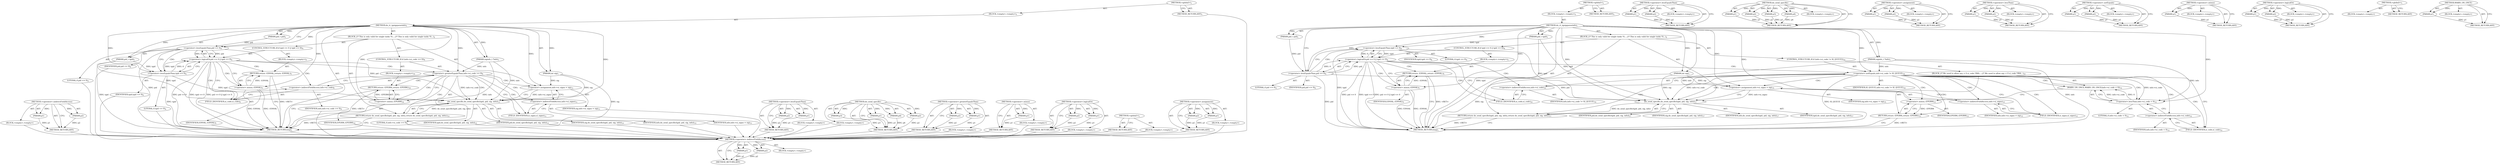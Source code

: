 digraph "WARN_ON_ONCE" {
vulnerable_89 [label=<(METHOD,&lt;operator&gt;.indirectFieldAccess)>];
vulnerable_90 [label=<(PARAM,p1)>];
vulnerable_91 [label=<(PARAM,p2)>];
vulnerable_92 [label=<(BLOCK,&lt;empty&gt;,&lt;empty&gt;)>];
vulnerable_93 [label=<(METHOD_RETURN,ANY)>];
vulnerable_6 [label=<(METHOD,&lt;global&gt;)<SUB>1</SUB>>];
vulnerable_7 [label=<(BLOCK,&lt;empty&gt;,&lt;empty&gt;)<SUB>1</SUB>>];
vulnerable_8 [label=<(METHOD,do_rt_tgsigqueueinfo)<SUB>1</SUB>>];
vulnerable_9 [label=<(PARAM,pid_t tgid)<SUB>1</SUB>>];
vulnerable_10 [label=<(PARAM,pid_t pid)<SUB>1</SUB>>];
vulnerable_11 [label=<(PARAM,int sig)<SUB>1</SUB>>];
vulnerable_12 [label=<(PARAM,siginfo_t *info)<SUB>1</SUB>>];
vulnerable_13 [label=<(BLOCK,{
	/* This is only valid for single tasks */
	i...,{
	/* This is only valid for single tasks */
	i...)<SUB>2</SUB>>];
vulnerable_14 [label=<(CONTROL_STRUCTURE,IF,if (pid &lt;= 0 || tgid &lt;= 0))<SUB>4</SUB>>];
vulnerable_15 [label=<(&lt;operator&gt;.logicalOr,pid &lt;= 0 || tgid &lt;= 0)<SUB>4</SUB>>];
vulnerable_16 [label=<(&lt;operator&gt;.lessEqualsThan,pid &lt;= 0)<SUB>4</SUB>>];
vulnerable_17 [label=<(IDENTIFIER,pid,pid &lt;= 0)<SUB>4</SUB>>];
vulnerable_18 [label=<(LITERAL,0,pid &lt;= 0)<SUB>4</SUB>>];
vulnerable_19 [label=<(&lt;operator&gt;.lessEqualsThan,tgid &lt;= 0)<SUB>4</SUB>>];
vulnerable_20 [label=<(IDENTIFIER,tgid,tgid &lt;= 0)<SUB>4</SUB>>];
vulnerable_21 [label=<(LITERAL,0,tgid &lt;= 0)<SUB>4</SUB>>];
vulnerable_22 [label=<(BLOCK,&lt;empty&gt;,&lt;empty&gt;)<SUB>5</SUB>>];
vulnerable_23 [label=<(RETURN,return -EINVAL;,return -EINVAL;)<SUB>5</SUB>>];
vulnerable_24 [label=<(&lt;operator&gt;.minus,-EINVAL)<SUB>5</SUB>>];
vulnerable_25 [label=<(IDENTIFIER,EINVAL,-EINVAL)<SUB>5</SUB>>];
vulnerable_26 [label=<(CONTROL_STRUCTURE,IF,if (info-&gt;si_code &gt;= 0))<SUB>9</SUB>>];
vulnerable_27 [label=<(&lt;operator&gt;.greaterEqualsThan,info-&gt;si_code &gt;= 0)<SUB>9</SUB>>];
vulnerable_28 [label=<(&lt;operator&gt;.indirectFieldAccess,info-&gt;si_code)<SUB>9</SUB>>];
vulnerable_29 [label=<(IDENTIFIER,info,info-&gt;si_code &gt;= 0)<SUB>9</SUB>>];
vulnerable_30 [label=<(FIELD_IDENTIFIER,si_code,si_code)<SUB>9</SUB>>];
vulnerable_31 [label=<(LITERAL,0,info-&gt;si_code &gt;= 0)<SUB>9</SUB>>];
vulnerable_32 [label=<(BLOCK,&lt;empty&gt;,&lt;empty&gt;)<SUB>10</SUB>>];
vulnerable_33 [label=<(RETURN,return -EPERM;,return -EPERM;)<SUB>10</SUB>>];
vulnerable_34 [label=<(&lt;operator&gt;.minus,-EPERM)<SUB>10</SUB>>];
vulnerable_35 [label=<(IDENTIFIER,EPERM,-EPERM)<SUB>10</SUB>>];
vulnerable_36 [label=<(&lt;operator&gt;.assignment,info-&gt;si_signo = sig)<SUB>11</SUB>>];
vulnerable_37 [label=<(&lt;operator&gt;.indirectFieldAccess,info-&gt;si_signo)<SUB>11</SUB>>];
vulnerable_38 [label=<(IDENTIFIER,info,info-&gt;si_signo = sig)<SUB>11</SUB>>];
vulnerable_39 [label=<(FIELD_IDENTIFIER,si_signo,si_signo)<SUB>11</SUB>>];
vulnerable_40 [label=<(IDENTIFIER,sig,info-&gt;si_signo = sig)<SUB>11</SUB>>];
vulnerable_41 [label=<(RETURN,return do_send_specific(tgid, pid, sig, info);,return do_send_specific(tgid, pid, sig, info);)<SUB>13</SUB>>];
vulnerable_42 [label=<(do_send_specific,do_send_specific(tgid, pid, sig, info))<SUB>13</SUB>>];
vulnerable_43 [label=<(IDENTIFIER,tgid,do_send_specific(tgid, pid, sig, info))<SUB>13</SUB>>];
vulnerable_44 [label=<(IDENTIFIER,pid,do_send_specific(tgid, pid, sig, info))<SUB>13</SUB>>];
vulnerable_45 [label=<(IDENTIFIER,sig,do_send_specific(tgid, pid, sig, info))<SUB>13</SUB>>];
vulnerable_46 [label=<(IDENTIFIER,info,do_send_specific(tgid, pid, sig, info))<SUB>13</SUB>>];
vulnerable_47 [label=<(METHOD_RETURN,long)<SUB>1</SUB>>];
vulnerable_49 [label=<(METHOD_RETURN,ANY)<SUB>1</SUB>>];
vulnerable_75 [label=<(METHOD,&lt;operator&gt;.lessEqualsThan)>];
vulnerable_76 [label=<(PARAM,p1)>];
vulnerable_77 [label=<(PARAM,p2)>];
vulnerable_78 [label=<(BLOCK,&lt;empty&gt;,&lt;empty&gt;)>];
vulnerable_79 [label=<(METHOD_RETURN,ANY)>];
vulnerable_99 [label=<(METHOD,do_send_specific)>];
vulnerable_100 [label=<(PARAM,p1)>];
vulnerable_101 [label=<(PARAM,p2)>];
vulnerable_102 [label=<(PARAM,p3)>];
vulnerable_103 [label=<(PARAM,p4)>];
vulnerable_104 [label=<(BLOCK,&lt;empty&gt;,&lt;empty&gt;)>];
vulnerable_105 [label=<(METHOD_RETURN,ANY)>];
vulnerable_84 [label=<(METHOD,&lt;operator&gt;.greaterEqualsThan)>];
vulnerable_85 [label=<(PARAM,p1)>];
vulnerable_86 [label=<(PARAM,p2)>];
vulnerable_87 [label=<(BLOCK,&lt;empty&gt;,&lt;empty&gt;)>];
vulnerable_88 [label=<(METHOD_RETURN,ANY)>];
vulnerable_80 [label=<(METHOD,&lt;operator&gt;.minus)>];
vulnerable_81 [label=<(PARAM,p1)>];
vulnerable_82 [label=<(BLOCK,&lt;empty&gt;,&lt;empty&gt;)>];
vulnerable_83 [label=<(METHOD_RETURN,ANY)>];
vulnerable_70 [label=<(METHOD,&lt;operator&gt;.logicalOr)>];
vulnerable_71 [label=<(PARAM,p1)>];
vulnerable_72 [label=<(PARAM,p2)>];
vulnerable_73 [label=<(BLOCK,&lt;empty&gt;,&lt;empty&gt;)>];
vulnerable_74 [label=<(METHOD_RETURN,ANY)>];
vulnerable_64 [label=<(METHOD,&lt;global&gt;)<SUB>1</SUB>>];
vulnerable_65 [label=<(BLOCK,&lt;empty&gt;,&lt;empty&gt;)>];
vulnerable_66 [label=<(METHOD_RETURN,ANY)>];
vulnerable_94 [label=<(METHOD,&lt;operator&gt;.assignment)>];
vulnerable_95 [label=<(PARAM,p1)>];
vulnerable_96 [label=<(PARAM,p2)>];
vulnerable_97 [label=<(BLOCK,&lt;empty&gt;,&lt;empty&gt;)>];
vulnerable_98 [label=<(METHOD_RETURN,ANY)>];
fixed_95 [label=<(METHOD,&lt;operator&gt;.indirectFieldAccess)>];
fixed_96 [label=<(PARAM,p1)>];
fixed_97 [label=<(PARAM,p2)>];
fixed_98 [label=<(BLOCK,&lt;empty&gt;,&lt;empty&gt;)>];
fixed_99 [label=<(METHOD_RETURN,ANY)>];
fixed_6 [label=<(METHOD,&lt;global&gt;)<SUB>1</SUB>>];
fixed_7 [label=<(BLOCK,&lt;empty&gt;,&lt;empty&gt;)<SUB>1</SUB>>];
fixed_8 [label=<(METHOD,do_rt_tgsigqueueinfo)<SUB>1</SUB>>];
fixed_9 [label=<(PARAM,pid_t tgid)<SUB>1</SUB>>];
fixed_10 [label=<(PARAM,pid_t pid)<SUB>1</SUB>>];
fixed_11 [label=<(PARAM,int sig)<SUB>1</SUB>>];
fixed_12 [label=<(PARAM,siginfo_t *info)<SUB>1</SUB>>];
fixed_13 [label=<(BLOCK,{
	/* This is only valid for single tasks */
	i...,{
	/* This is only valid for single tasks */
	i...)<SUB>2</SUB>>];
fixed_14 [label=<(CONTROL_STRUCTURE,IF,if (pid &lt;= 0 || tgid &lt;= 0))<SUB>4</SUB>>];
fixed_15 [label=<(&lt;operator&gt;.logicalOr,pid &lt;= 0 || tgid &lt;= 0)<SUB>4</SUB>>];
fixed_16 [label=<(&lt;operator&gt;.lessEqualsThan,pid &lt;= 0)<SUB>4</SUB>>];
fixed_17 [label=<(IDENTIFIER,pid,pid &lt;= 0)<SUB>4</SUB>>];
fixed_18 [label=<(LITERAL,0,pid &lt;= 0)<SUB>4</SUB>>];
fixed_19 [label=<(&lt;operator&gt;.lessEqualsThan,tgid &lt;= 0)<SUB>4</SUB>>];
fixed_20 [label=<(IDENTIFIER,tgid,tgid &lt;= 0)<SUB>4</SUB>>];
fixed_21 [label=<(LITERAL,0,tgid &lt;= 0)<SUB>4</SUB>>];
fixed_22 [label=<(BLOCK,&lt;empty&gt;,&lt;empty&gt;)<SUB>5</SUB>>];
fixed_23 [label=<(RETURN,return -EINVAL;,return -EINVAL;)<SUB>5</SUB>>];
fixed_24 [label=<(&lt;operator&gt;.minus,-EINVAL)<SUB>5</SUB>>];
fixed_25 [label=<(IDENTIFIER,EINVAL,-EINVAL)<SUB>5</SUB>>];
fixed_26 [label=<(CONTROL_STRUCTURE,IF,if (info-&gt;si_code != SI_QUEUE))<SUB>10</SUB>>];
fixed_27 [label=<(&lt;operator&gt;.notEquals,info-&gt;si_code != SI_QUEUE)<SUB>10</SUB>>];
fixed_28 [label=<(&lt;operator&gt;.indirectFieldAccess,info-&gt;si_code)<SUB>10</SUB>>];
fixed_29 [label=<(IDENTIFIER,info,info-&gt;si_code != SI_QUEUE)<SUB>10</SUB>>];
fixed_30 [label=<(FIELD_IDENTIFIER,si_code,si_code)<SUB>10</SUB>>];
fixed_31 [label=<(IDENTIFIER,SI_QUEUE,info-&gt;si_code != SI_QUEUE)<SUB>10</SUB>>];
fixed_32 [label=<(BLOCK,{
		/* We used to allow any &lt; 0 si_code */
		WA...,{
		/* We used to allow any &lt; 0 si_code */
		WA...)<SUB>10</SUB>>];
fixed_33 [label=<(WARN_ON_ONCE,WARN_ON_ONCE(info-&gt;si_code &lt; 0))<SUB>12</SUB>>];
fixed_34 [label=<(&lt;operator&gt;.lessThan,info-&gt;si_code &lt; 0)<SUB>12</SUB>>];
fixed_35 [label=<(&lt;operator&gt;.indirectFieldAccess,info-&gt;si_code)<SUB>12</SUB>>];
fixed_36 [label=<(IDENTIFIER,info,info-&gt;si_code &lt; 0)<SUB>12</SUB>>];
fixed_37 [label=<(FIELD_IDENTIFIER,si_code,si_code)<SUB>12</SUB>>];
fixed_38 [label=<(LITERAL,0,info-&gt;si_code &lt; 0)<SUB>12</SUB>>];
fixed_39 [label=<(RETURN,return -EPERM;,return -EPERM;)<SUB>13</SUB>>];
fixed_40 [label=<(&lt;operator&gt;.minus,-EPERM)<SUB>13</SUB>>];
fixed_41 [label=<(IDENTIFIER,EPERM,-EPERM)<SUB>13</SUB>>];
fixed_42 [label=<(&lt;operator&gt;.assignment,info-&gt;si_signo = sig)<SUB>15</SUB>>];
fixed_43 [label=<(&lt;operator&gt;.indirectFieldAccess,info-&gt;si_signo)<SUB>15</SUB>>];
fixed_44 [label=<(IDENTIFIER,info,info-&gt;si_signo = sig)<SUB>15</SUB>>];
fixed_45 [label=<(FIELD_IDENTIFIER,si_signo,si_signo)<SUB>15</SUB>>];
fixed_46 [label=<(IDENTIFIER,sig,info-&gt;si_signo = sig)<SUB>15</SUB>>];
fixed_47 [label=<(RETURN,return do_send_specific(tgid, pid, sig, info);,return do_send_specific(tgid, pid, sig, info);)<SUB>17</SUB>>];
fixed_48 [label=<(do_send_specific,do_send_specific(tgid, pid, sig, info))<SUB>17</SUB>>];
fixed_49 [label=<(IDENTIFIER,tgid,do_send_specific(tgid, pid, sig, info))<SUB>17</SUB>>];
fixed_50 [label=<(IDENTIFIER,pid,do_send_specific(tgid, pid, sig, info))<SUB>17</SUB>>];
fixed_51 [label=<(IDENTIFIER,sig,do_send_specific(tgid, pid, sig, info))<SUB>17</SUB>>];
fixed_52 [label=<(IDENTIFIER,info,do_send_specific(tgid, pid, sig, info))<SUB>17</SUB>>];
fixed_53 [label=<(METHOD_RETURN,long)<SUB>1</SUB>>];
fixed_55 [label=<(METHOD_RETURN,ANY)<SUB>1</SUB>>];
fixed_81 [label=<(METHOD,&lt;operator&gt;.lessEqualsThan)>];
fixed_82 [label=<(PARAM,p1)>];
fixed_83 [label=<(PARAM,p2)>];
fixed_84 [label=<(BLOCK,&lt;empty&gt;,&lt;empty&gt;)>];
fixed_85 [label=<(METHOD_RETURN,ANY)>];
fixed_114 [label=<(METHOD,do_send_specific)>];
fixed_115 [label=<(PARAM,p1)>];
fixed_116 [label=<(PARAM,p2)>];
fixed_117 [label=<(PARAM,p3)>];
fixed_118 [label=<(PARAM,p4)>];
fixed_119 [label=<(BLOCK,&lt;empty&gt;,&lt;empty&gt;)>];
fixed_120 [label=<(METHOD_RETURN,ANY)>];
fixed_109 [label=<(METHOD,&lt;operator&gt;.assignment)>];
fixed_110 [label=<(PARAM,p1)>];
fixed_111 [label=<(PARAM,p2)>];
fixed_112 [label=<(BLOCK,&lt;empty&gt;,&lt;empty&gt;)>];
fixed_113 [label=<(METHOD_RETURN,ANY)>];
fixed_104 [label=<(METHOD,&lt;operator&gt;.lessThan)>];
fixed_105 [label=<(PARAM,p1)>];
fixed_106 [label=<(PARAM,p2)>];
fixed_107 [label=<(BLOCK,&lt;empty&gt;,&lt;empty&gt;)>];
fixed_108 [label=<(METHOD_RETURN,ANY)>];
fixed_90 [label=<(METHOD,&lt;operator&gt;.notEquals)>];
fixed_91 [label=<(PARAM,p1)>];
fixed_92 [label=<(PARAM,p2)>];
fixed_93 [label=<(BLOCK,&lt;empty&gt;,&lt;empty&gt;)>];
fixed_94 [label=<(METHOD_RETURN,ANY)>];
fixed_86 [label=<(METHOD,&lt;operator&gt;.minus)>];
fixed_87 [label=<(PARAM,p1)>];
fixed_88 [label=<(BLOCK,&lt;empty&gt;,&lt;empty&gt;)>];
fixed_89 [label=<(METHOD_RETURN,ANY)>];
fixed_76 [label=<(METHOD,&lt;operator&gt;.logicalOr)>];
fixed_77 [label=<(PARAM,p1)>];
fixed_78 [label=<(PARAM,p2)>];
fixed_79 [label=<(BLOCK,&lt;empty&gt;,&lt;empty&gt;)>];
fixed_80 [label=<(METHOD_RETURN,ANY)>];
fixed_70 [label=<(METHOD,&lt;global&gt;)<SUB>1</SUB>>];
fixed_71 [label=<(BLOCK,&lt;empty&gt;,&lt;empty&gt;)>];
fixed_72 [label=<(METHOD_RETURN,ANY)>];
fixed_100 [label=<(METHOD,WARN_ON_ONCE)>];
fixed_101 [label=<(PARAM,p1)>];
fixed_102 [label=<(BLOCK,&lt;empty&gt;,&lt;empty&gt;)>];
fixed_103 [label=<(METHOD_RETURN,ANY)>];
vulnerable_89 -> vulnerable_90  [key=0, label="AST: "];
vulnerable_89 -> vulnerable_90  [key=1, label="DDG: "];
vulnerable_89 -> vulnerable_92  [key=0, label="AST: "];
vulnerable_89 -> vulnerable_91  [key=0, label="AST: "];
vulnerable_89 -> vulnerable_91  [key=1, label="DDG: "];
vulnerable_89 -> vulnerable_93  [key=0, label="AST: "];
vulnerable_89 -> vulnerable_93  [key=1, label="CFG: "];
vulnerable_90 -> vulnerable_93  [key=0, label="DDG: p1"];
vulnerable_91 -> vulnerable_93  [key=0, label="DDG: p2"];
vulnerable_92 -> fixed_95  [key=0];
vulnerable_93 -> fixed_95  [key=0];
vulnerable_6 -> vulnerable_7  [key=0, label="AST: "];
vulnerable_6 -> vulnerable_49  [key=0, label="AST: "];
vulnerable_6 -> vulnerable_49  [key=1, label="CFG: "];
vulnerable_7 -> vulnerable_8  [key=0, label="AST: "];
vulnerable_8 -> vulnerable_9  [key=0, label="AST: "];
vulnerable_8 -> vulnerable_9  [key=1, label="DDG: "];
vulnerable_8 -> vulnerable_10  [key=0, label="AST: "];
vulnerable_8 -> vulnerable_10  [key=1, label="DDG: "];
vulnerable_8 -> vulnerable_11  [key=0, label="AST: "];
vulnerable_8 -> vulnerable_11  [key=1, label="DDG: "];
vulnerable_8 -> vulnerable_12  [key=0, label="AST: "];
vulnerable_8 -> vulnerable_12  [key=1, label="DDG: "];
vulnerable_8 -> vulnerable_13  [key=0, label="AST: "];
vulnerable_8 -> vulnerable_47  [key=0, label="AST: "];
vulnerable_8 -> vulnerable_16  [key=0, label="CFG: "];
vulnerable_8 -> vulnerable_16  [key=1, label="DDG: "];
vulnerable_8 -> vulnerable_36  [key=0, label="DDG: "];
vulnerable_8 -> vulnerable_27  [key=0, label="DDG: "];
vulnerable_8 -> vulnerable_42  [key=0, label="DDG: "];
vulnerable_8 -> vulnerable_19  [key=0, label="DDG: "];
vulnerable_8 -> vulnerable_24  [key=0, label="DDG: "];
vulnerable_8 -> vulnerable_34  [key=0, label="DDG: "];
vulnerable_9 -> vulnerable_47  [key=0, label="DDG: tgid"];
vulnerable_9 -> vulnerable_42  [key=0, label="DDG: tgid"];
vulnerable_9 -> vulnerable_19  [key=0, label="DDG: tgid"];
vulnerable_10 -> vulnerable_16  [key=0, label="DDG: pid"];
vulnerable_11 -> vulnerable_47  [key=0, label="DDG: sig"];
vulnerable_11 -> vulnerable_36  [key=0, label="DDG: sig"];
vulnerable_11 -> vulnerable_42  [key=0, label="DDG: sig"];
vulnerable_12 -> vulnerable_47  [key=0, label="DDG: info"];
vulnerable_12 -> vulnerable_27  [key=0, label="DDG: info"];
vulnerable_12 -> vulnerable_42  [key=0, label="DDG: info"];
vulnerable_13 -> vulnerable_14  [key=0, label="AST: "];
vulnerable_13 -> vulnerable_26  [key=0, label="AST: "];
vulnerable_13 -> vulnerable_36  [key=0, label="AST: "];
vulnerable_13 -> vulnerable_41  [key=0, label="AST: "];
vulnerable_14 -> vulnerable_15  [key=0, label="AST: "];
vulnerable_14 -> vulnerable_22  [key=0, label="AST: "];
vulnerable_15 -> vulnerable_16  [key=0, label="AST: "];
vulnerable_15 -> vulnerable_19  [key=0, label="AST: "];
vulnerable_15 -> vulnerable_24  [key=0, label="CFG: "];
vulnerable_15 -> vulnerable_24  [key=1, label="CDG: "];
vulnerable_15 -> vulnerable_30  [key=0, label="CFG: "];
vulnerable_15 -> vulnerable_30  [key=1, label="CDG: "];
vulnerable_15 -> vulnerable_47  [key=0, label="DDG: pid &lt;= 0"];
vulnerable_15 -> vulnerable_47  [key=1, label="DDG: tgid &lt;= 0"];
vulnerable_15 -> vulnerable_47  [key=2, label="DDG: pid &lt;= 0 || tgid &lt;= 0"];
vulnerable_15 -> vulnerable_23  [key=0, label="CDG: "];
vulnerable_15 -> vulnerable_28  [key=0, label="CDG: "];
vulnerable_15 -> vulnerable_27  [key=0, label="CDG: "];
vulnerable_16 -> vulnerable_17  [key=0, label="AST: "];
vulnerable_16 -> vulnerable_18  [key=0, label="AST: "];
vulnerable_16 -> vulnerable_15  [key=0, label="CFG: "];
vulnerable_16 -> vulnerable_15  [key=1, label="DDG: pid"];
vulnerable_16 -> vulnerable_15  [key=2, label="DDG: 0"];
vulnerable_16 -> vulnerable_19  [key=0, label="CFG: "];
vulnerable_16 -> vulnerable_19  [key=1, label="CDG: "];
vulnerable_16 -> vulnerable_47  [key=0, label="DDG: pid"];
vulnerable_16 -> vulnerable_42  [key=0, label="DDG: pid"];
vulnerable_17 -> fixed_95  [key=0];
vulnerable_18 -> fixed_95  [key=0];
vulnerable_19 -> vulnerable_20  [key=0, label="AST: "];
vulnerable_19 -> vulnerable_21  [key=0, label="AST: "];
vulnerable_19 -> vulnerable_15  [key=0, label="CFG: "];
vulnerable_19 -> vulnerable_15  [key=1, label="DDG: tgid"];
vulnerable_19 -> vulnerable_15  [key=2, label="DDG: 0"];
vulnerable_19 -> vulnerable_47  [key=0, label="DDG: tgid"];
vulnerable_19 -> vulnerable_42  [key=0, label="DDG: tgid"];
vulnerable_20 -> fixed_95  [key=0];
vulnerable_21 -> fixed_95  [key=0];
vulnerable_22 -> vulnerable_23  [key=0, label="AST: "];
vulnerable_23 -> vulnerable_24  [key=0, label="AST: "];
vulnerable_23 -> vulnerable_47  [key=0, label="CFG: "];
vulnerable_23 -> vulnerable_47  [key=1, label="DDG: &lt;RET&gt;"];
vulnerable_24 -> vulnerable_25  [key=0, label="AST: "];
vulnerable_24 -> vulnerable_23  [key=0, label="CFG: "];
vulnerable_24 -> vulnerable_23  [key=1, label="DDG: -EINVAL"];
vulnerable_24 -> vulnerable_47  [key=0, label="DDG: EINVAL"];
vulnerable_24 -> vulnerable_47  [key=1, label="DDG: -EINVAL"];
vulnerable_25 -> fixed_95  [key=0];
vulnerable_26 -> vulnerable_27  [key=0, label="AST: "];
vulnerable_26 -> vulnerable_32  [key=0, label="AST: "];
vulnerable_27 -> vulnerable_28  [key=0, label="AST: "];
vulnerable_27 -> vulnerable_31  [key=0, label="AST: "];
vulnerable_27 -> vulnerable_34  [key=0, label="CFG: "];
vulnerable_27 -> vulnerable_34  [key=1, label="CDG: "];
vulnerable_27 -> vulnerable_39  [key=0, label="CFG: "];
vulnerable_27 -> vulnerable_39  [key=1, label="CDG: "];
vulnerable_27 -> vulnerable_42  [key=0, label="DDG: info-&gt;si_code"];
vulnerable_27 -> vulnerable_42  [key=1, label="CDG: "];
vulnerable_27 -> vulnerable_33  [key=0, label="CDG: "];
vulnerable_27 -> vulnerable_36  [key=0, label="CDG: "];
vulnerable_27 -> vulnerable_37  [key=0, label="CDG: "];
vulnerable_27 -> vulnerable_41  [key=0, label="CDG: "];
vulnerable_28 -> vulnerable_29  [key=0, label="AST: "];
vulnerable_28 -> vulnerable_30  [key=0, label="AST: "];
vulnerable_28 -> vulnerable_27  [key=0, label="CFG: "];
vulnerable_29 -> fixed_95  [key=0];
vulnerable_30 -> vulnerable_28  [key=0, label="CFG: "];
vulnerable_31 -> fixed_95  [key=0];
vulnerable_32 -> vulnerable_33  [key=0, label="AST: "];
vulnerable_33 -> vulnerable_34  [key=0, label="AST: "];
vulnerable_33 -> vulnerable_47  [key=0, label="CFG: "];
vulnerable_33 -> vulnerable_47  [key=1, label="DDG: &lt;RET&gt;"];
vulnerable_34 -> vulnerable_35  [key=0, label="AST: "];
vulnerable_34 -> vulnerable_33  [key=0, label="CFG: "];
vulnerable_34 -> vulnerable_33  [key=1, label="DDG: -EPERM"];
vulnerable_35 -> fixed_95  [key=0];
vulnerable_36 -> vulnerable_37  [key=0, label="AST: "];
vulnerable_36 -> vulnerable_40  [key=0, label="AST: "];
vulnerable_36 -> vulnerable_42  [key=0, label="CFG: "];
vulnerable_36 -> vulnerable_42  [key=1, label="DDG: info-&gt;si_signo"];
vulnerable_37 -> vulnerable_38  [key=0, label="AST: "];
vulnerable_37 -> vulnerable_39  [key=0, label="AST: "];
vulnerable_37 -> vulnerable_36  [key=0, label="CFG: "];
vulnerable_38 -> fixed_95  [key=0];
vulnerable_39 -> vulnerable_37  [key=0, label="CFG: "];
vulnerable_40 -> fixed_95  [key=0];
vulnerable_41 -> vulnerable_42  [key=0, label="AST: "];
vulnerable_41 -> vulnerable_47  [key=0, label="CFG: "];
vulnerable_41 -> vulnerable_47  [key=1, label="DDG: &lt;RET&gt;"];
vulnerable_42 -> vulnerable_43  [key=0, label="AST: "];
vulnerable_42 -> vulnerable_44  [key=0, label="AST: "];
vulnerable_42 -> vulnerable_45  [key=0, label="AST: "];
vulnerable_42 -> vulnerable_46  [key=0, label="AST: "];
vulnerable_42 -> vulnerable_41  [key=0, label="CFG: "];
vulnerable_42 -> vulnerable_41  [key=1, label="DDG: do_send_specific(tgid, pid, sig, info)"];
vulnerable_43 -> fixed_95  [key=0];
vulnerable_44 -> fixed_95  [key=0];
vulnerable_45 -> fixed_95  [key=0];
vulnerable_46 -> fixed_95  [key=0];
vulnerable_47 -> fixed_95  [key=0];
vulnerable_49 -> fixed_95  [key=0];
vulnerable_75 -> vulnerable_76  [key=0, label="AST: "];
vulnerable_75 -> vulnerable_76  [key=1, label="DDG: "];
vulnerable_75 -> vulnerable_78  [key=0, label="AST: "];
vulnerable_75 -> vulnerable_77  [key=0, label="AST: "];
vulnerable_75 -> vulnerable_77  [key=1, label="DDG: "];
vulnerable_75 -> vulnerable_79  [key=0, label="AST: "];
vulnerable_75 -> vulnerable_79  [key=1, label="CFG: "];
vulnerable_76 -> vulnerable_79  [key=0, label="DDG: p1"];
vulnerable_77 -> vulnerable_79  [key=0, label="DDG: p2"];
vulnerable_78 -> fixed_95  [key=0];
vulnerable_79 -> fixed_95  [key=0];
vulnerable_99 -> vulnerable_100  [key=0, label="AST: "];
vulnerable_99 -> vulnerable_100  [key=1, label="DDG: "];
vulnerable_99 -> vulnerable_104  [key=0, label="AST: "];
vulnerable_99 -> vulnerable_101  [key=0, label="AST: "];
vulnerable_99 -> vulnerable_101  [key=1, label="DDG: "];
vulnerable_99 -> vulnerable_105  [key=0, label="AST: "];
vulnerable_99 -> vulnerable_105  [key=1, label="CFG: "];
vulnerable_99 -> vulnerable_102  [key=0, label="AST: "];
vulnerable_99 -> vulnerable_102  [key=1, label="DDG: "];
vulnerable_99 -> vulnerable_103  [key=0, label="AST: "];
vulnerable_99 -> vulnerable_103  [key=1, label="DDG: "];
vulnerable_100 -> vulnerable_105  [key=0, label="DDG: p1"];
vulnerable_101 -> vulnerable_105  [key=0, label="DDG: p2"];
vulnerable_102 -> vulnerable_105  [key=0, label="DDG: p3"];
vulnerable_103 -> vulnerable_105  [key=0, label="DDG: p4"];
vulnerable_104 -> fixed_95  [key=0];
vulnerable_105 -> fixed_95  [key=0];
vulnerable_84 -> vulnerable_85  [key=0, label="AST: "];
vulnerable_84 -> vulnerable_85  [key=1, label="DDG: "];
vulnerable_84 -> vulnerable_87  [key=0, label="AST: "];
vulnerable_84 -> vulnerable_86  [key=0, label="AST: "];
vulnerable_84 -> vulnerable_86  [key=1, label="DDG: "];
vulnerable_84 -> vulnerable_88  [key=0, label="AST: "];
vulnerable_84 -> vulnerable_88  [key=1, label="CFG: "];
vulnerable_85 -> vulnerable_88  [key=0, label="DDG: p1"];
vulnerable_86 -> vulnerable_88  [key=0, label="DDG: p2"];
vulnerable_87 -> fixed_95  [key=0];
vulnerable_88 -> fixed_95  [key=0];
vulnerable_80 -> vulnerable_81  [key=0, label="AST: "];
vulnerable_80 -> vulnerable_81  [key=1, label="DDG: "];
vulnerable_80 -> vulnerable_82  [key=0, label="AST: "];
vulnerable_80 -> vulnerable_83  [key=0, label="AST: "];
vulnerable_80 -> vulnerable_83  [key=1, label="CFG: "];
vulnerable_81 -> vulnerable_83  [key=0, label="DDG: p1"];
vulnerable_82 -> fixed_95  [key=0];
vulnerable_83 -> fixed_95  [key=0];
vulnerable_70 -> vulnerable_71  [key=0, label="AST: "];
vulnerable_70 -> vulnerable_71  [key=1, label="DDG: "];
vulnerable_70 -> vulnerable_73  [key=0, label="AST: "];
vulnerable_70 -> vulnerable_72  [key=0, label="AST: "];
vulnerable_70 -> vulnerable_72  [key=1, label="DDG: "];
vulnerable_70 -> vulnerable_74  [key=0, label="AST: "];
vulnerable_70 -> vulnerable_74  [key=1, label="CFG: "];
vulnerable_71 -> vulnerable_74  [key=0, label="DDG: p1"];
vulnerable_72 -> vulnerable_74  [key=0, label="DDG: p2"];
vulnerable_73 -> fixed_95  [key=0];
vulnerable_74 -> fixed_95  [key=0];
vulnerable_64 -> vulnerable_65  [key=0, label="AST: "];
vulnerable_64 -> vulnerable_66  [key=0, label="AST: "];
vulnerable_64 -> vulnerable_66  [key=1, label="CFG: "];
vulnerable_65 -> fixed_95  [key=0];
vulnerable_66 -> fixed_95  [key=0];
vulnerable_94 -> vulnerable_95  [key=0, label="AST: "];
vulnerable_94 -> vulnerable_95  [key=1, label="DDG: "];
vulnerable_94 -> vulnerable_97  [key=0, label="AST: "];
vulnerable_94 -> vulnerable_96  [key=0, label="AST: "];
vulnerable_94 -> vulnerable_96  [key=1, label="DDG: "];
vulnerable_94 -> vulnerable_98  [key=0, label="AST: "];
vulnerable_94 -> vulnerable_98  [key=1, label="CFG: "];
vulnerable_95 -> vulnerable_98  [key=0, label="DDG: p1"];
vulnerable_96 -> vulnerable_98  [key=0, label="DDG: p2"];
vulnerable_97 -> fixed_95  [key=0];
vulnerable_98 -> fixed_95  [key=0];
fixed_95 -> fixed_96  [key=0, label="AST: "];
fixed_95 -> fixed_96  [key=1, label="DDG: "];
fixed_95 -> fixed_98  [key=0, label="AST: "];
fixed_95 -> fixed_97  [key=0, label="AST: "];
fixed_95 -> fixed_97  [key=1, label="DDG: "];
fixed_95 -> fixed_99  [key=0, label="AST: "];
fixed_95 -> fixed_99  [key=1, label="CFG: "];
fixed_96 -> fixed_99  [key=0, label="DDG: p1"];
fixed_97 -> fixed_99  [key=0, label="DDG: p2"];
fixed_6 -> fixed_7  [key=0, label="AST: "];
fixed_6 -> fixed_55  [key=0, label="AST: "];
fixed_6 -> fixed_55  [key=1, label="CFG: "];
fixed_7 -> fixed_8  [key=0, label="AST: "];
fixed_8 -> fixed_9  [key=0, label="AST: "];
fixed_8 -> fixed_9  [key=1, label="DDG: "];
fixed_8 -> fixed_10  [key=0, label="AST: "];
fixed_8 -> fixed_10  [key=1, label="DDG: "];
fixed_8 -> fixed_11  [key=0, label="AST: "];
fixed_8 -> fixed_11  [key=1, label="DDG: "];
fixed_8 -> fixed_12  [key=0, label="AST: "];
fixed_8 -> fixed_12  [key=1, label="DDG: "];
fixed_8 -> fixed_13  [key=0, label="AST: "];
fixed_8 -> fixed_53  [key=0, label="AST: "];
fixed_8 -> fixed_16  [key=0, label="CFG: "];
fixed_8 -> fixed_16  [key=1, label="DDG: "];
fixed_8 -> fixed_42  [key=0, label="DDG: "];
fixed_8 -> fixed_27  [key=0, label="DDG: "];
fixed_8 -> fixed_48  [key=0, label="DDG: "];
fixed_8 -> fixed_19  [key=0, label="DDG: "];
fixed_8 -> fixed_24  [key=0, label="DDG: "];
fixed_8 -> fixed_34  [key=0, label="DDG: "];
fixed_8 -> fixed_40  [key=0, label="DDG: "];
fixed_9 -> fixed_53  [key=0, label="DDG: tgid"];
fixed_9 -> fixed_48  [key=0, label="DDG: tgid"];
fixed_9 -> fixed_19  [key=0, label="DDG: tgid"];
fixed_10 -> fixed_16  [key=0, label="DDG: pid"];
fixed_11 -> fixed_53  [key=0, label="DDG: sig"];
fixed_11 -> fixed_42  [key=0, label="DDG: sig"];
fixed_11 -> fixed_48  [key=0, label="DDG: sig"];
fixed_12 -> fixed_53  [key=0, label="DDG: info"];
fixed_12 -> fixed_27  [key=0, label="DDG: info"];
fixed_12 -> fixed_48  [key=0, label="DDG: info"];
fixed_12 -> fixed_34  [key=0, label="DDG: info"];
fixed_13 -> fixed_14  [key=0, label="AST: "];
fixed_13 -> fixed_26  [key=0, label="AST: "];
fixed_13 -> fixed_42  [key=0, label="AST: "];
fixed_13 -> fixed_47  [key=0, label="AST: "];
fixed_14 -> fixed_15  [key=0, label="AST: "];
fixed_14 -> fixed_22  [key=0, label="AST: "];
fixed_15 -> fixed_16  [key=0, label="AST: "];
fixed_15 -> fixed_19  [key=0, label="AST: "];
fixed_15 -> fixed_24  [key=0, label="CFG: "];
fixed_15 -> fixed_24  [key=1, label="CDG: "];
fixed_15 -> fixed_30  [key=0, label="CFG: "];
fixed_15 -> fixed_30  [key=1, label="CDG: "];
fixed_15 -> fixed_53  [key=0, label="DDG: pid &lt;= 0"];
fixed_15 -> fixed_53  [key=1, label="DDG: tgid &lt;= 0"];
fixed_15 -> fixed_53  [key=2, label="DDG: pid &lt;= 0 || tgid &lt;= 0"];
fixed_15 -> fixed_23  [key=0, label="CDG: "];
fixed_15 -> fixed_28  [key=0, label="CDG: "];
fixed_15 -> fixed_27  [key=0, label="CDG: "];
fixed_16 -> fixed_17  [key=0, label="AST: "];
fixed_16 -> fixed_18  [key=0, label="AST: "];
fixed_16 -> fixed_15  [key=0, label="CFG: "];
fixed_16 -> fixed_15  [key=1, label="DDG: pid"];
fixed_16 -> fixed_15  [key=2, label="DDG: 0"];
fixed_16 -> fixed_19  [key=0, label="CFG: "];
fixed_16 -> fixed_19  [key=1, label="CDG: "];
fixed_16 -> fixed_53  [key=0, label="DDG: pid"];
fixed_16 -> fixed_48  [key=0, label="DDG: pid"];
fixed_19 -> fixed_20  [key=0, label="AST: "];
fixed_19 -> fixed_21  [key=0, label="AST: "];
fixed_19 -> fixed_15  [key=0, label="CFG: "];
fixed_19 -> fixed_15  [key=1, label="DDG: tgid"];
fixed_19 -> fixed_15  [key=2, label="DDG: 0"];
fixed_19 -> fixed_53  [key=0, label="DDG: tgid"];
fixed_19 -> fixed_48  [key=0, label="DDG: tgid"];
fixed_22 -> fixed_23  [key=0, label="AST: "];
fixed_23 -> fixed_24  [key=0, label="AST: "];
fixed_23 -> fixed_53  [key=0, label="CFG: "];
fixed_23 -> fixed_53  [key=1, label="DDG: &lt;RET&gt;"];
fixed_24 -> fixed_25  [key=0, label="AST: "];
fixed_24 -> fixed_23  [key=0, label="CFG: "];
fixed_24 -> fixed_23  [key=1, label="DDG: -EINVAL"];
fixed_24 -> fixed_53  [key=0, label="DDG: EINVAL"];
fixed_24 -> fixed_53  [key=1, label="DDG: -EINVAL"];
fixed_26 -> fixed_27  [key=0, label="AST: "];
fixed_26 -> fixed_32  [key=0, label="AST: "];
fixed_27 -> fixed_28  [key=0, label="AST: "];
fixed_27 -> fixed_31  [key=0, label="AST: "];
fixed_27 -> fixed_37  [key=0, label="CFG: "];
fixed_27 -> fixed_37  [key=1, label="CDG: "];
fixed_27 -> fixed_45  [key=0, label="CFG: "];
fixed_27 -> fixed_45  [key=1, label="CDG: "];
fixed_27 -> fixed_53  [key=0, label="DDG: SI_QUEUE"];
fixed_27 -> fixed_48  [key=0, label="DDG: info-&gt;si_code"];
fixed_27 -> fixed_48  [key=1, label="CDG: "];
fixed_27 -> fixed_34  [key=0, label="DDG: info-&gt;si_code"];
fixed_27 -> fixed_34  [key=1, label="CDG: "];
fixed_27 -> fixed_47  [key=0, label="CDG: "];
fixed_27 -> fixed_33  [key=0, label="CDG: "];
fixed_27 -> fixed_42  [key=0, label="CDG: "];
fixed_27 -> fixed_40  [key=0, label="CDG: "];
fixed_27 -> fixed_35  [key=0, label="CDG: "];
fixed_27 -> fixed_39  [key=0, label="CDG: "];
fixed_27 -> fixed_43  [key=0, label="CDG: "];
fixed_28 -> fixed_29  [key=0, label="AST: "];
fixed_28 -> fixed_30  [key=0, label="AST: "];
fixed_28 -> fixed_27  [key=0, label="CFG: "];
fixed_30 -> fixed_28  [key=0, label="CFG: "];
fixed_32 -> fixed_33  [key=0, label="AST: "];
fixed_32 -> fixed_39  [key=0, label="AST: "];
fixed_33 -> fixed_34  [key=0, label="AST: "];
fixed_33 -> fixed_40  [key=0, label="CFG: "];
fixed_34 -> fixed_35  [key=0, label="AST: "];
fixed_34 -> fixed_38  [key=0, label="AST: "];
fixed_34 -> fixed_33  [key=0, label="CFG: "];
fixed_34 -> fixed_33  [key=1, label="DDG: info-&gt;si_code"];
fixed_34 -> fixed_33  [key=2, label="DDG: 0"];
fixed_35 -> fixed_36  [key=0, label="AST: "];
fixed_35 -> fixed_37  [key=0, label="AST: "];
fixed_35 -> fixed_34  [key=0, label="CFG: "];
fixed_37 -> fixed_35  [key=0, label="CFG: "];
fixed_39 -> fixed_40  [key=0, label="AST: "];
fixed_39 -> fixed_53  [key=0, label="CFG: "];
fixed_39 -> fixed_53  [key=1, label="DDG: &lt;RET&gt;"];
fixed_40 -> fixed_41  [key=0, label="AST: "];
fixed_40 -> fixed_39  [key=0, label="CFG: "];
fixed_40 -> fixed_39  [key=1, label="DDG: -EPERM"];
fixed_42 -> fixed_43  [key=0, label="AST: "];
fixed_42 -> fixed_46  [key=0, label="AST: "];
fixed_42 -> fixed_48  [key=0, label="CFG: "];
fixed_42 -> fixed_48  [key=1, label="DDG: info-&gt;si_signo"];
fixed_43 -> fixed_44  [key=0, label="AST: "];
fixed_43 -> fixed_45  [key=0, label="AST: "];
fixed_43 -> fixed_42  [key=0, label="CFG: "];
fixed_45 -> fixed_43  [key=0, label="CFG: "];
fixed_47 -> fixed_48  [key=0, label="AST: "];
fixed_47 -> fixed_53  [key=0, label="CFG: "];
fixed_47 -> fixed_53  [key=1, label="DDG: &lt;RET&gt;"];
fixed_48 -> fixed_49  [key=0, label="AST: "];
fixed_48 -> fixed_50  [key=0, label="AST: "];
fixed_48 -> fixed_51  [key=0, label="AST: "];
fixed_48 -> fixed_52  [key=0, label="AST: "];
fixed_48 -> fixed_47  [key=0, label="CFG: "];
fixed_48 -> fixed_47  [key=1, label="DDG: do_send_specific(tgid, pid, sig, info)"];
fixed_81 -> fixed_82  [key=0, label="AST: "];
fixed_81 -> fixed_82  [key=1, label="DDG: "];
fixed_81 -> fixed_84  [key=0, label="AST: "];
fixed_81 -> fixed_83  [key=0, label="AST: "];
fixed_81 -> fixed_83  [key=1, label="DDG: "];
fixed_81 -> fixed_85  [key=0, label="AST: "];
fixed_81 -> fixed_85  [key=1, label="CFG: "];
fixed_82 -> fixed_85  [key=0, label="DDG: p1"];
fixed_83 -> fixed_85  [key=0, label="DDG: p2"];
fixed_114 -> fixed_115  [key=0, label="AST: "];
fixed_114 -> fixed_115  [key=1, label="DDG: "];
fixed_114 -> fixed_119  [key=0, label="AST: "];
fixed_114 -> fixed_116  [key=0, label="AST: "];
fixed_114 -> fixed_116  [key=1, label="DDG: "];
fixed_114 -> fixed_120  [key=0, label="AST: "];
fixed_114 -> fixed_120  [key=1, label="CFG: "];
fixed_114 -> fixed_117  [key=0, label="AST: "];
fixed_114 -> fixed_117  [key=1, label="DDG: "];
fixed_114 -> fixed_118  [key=0, label="AST: "];
fixed_114 -> fixed_118  [key=1, label="DDG: "];
fixed_115 -> fixed_120  [key=0, label="DDG: p1"];
fixed_116 -> fixed_120  [key=0, label="DDG: p2"];
fixed_117 -> fixed_120  [key=0, label="DDG: p3"];
fixed_118 -> fixed_120  [key=0, label="DDG: p4"];
fixed_109 -> fixed_110  [key=0, label="AST: "];
fixed_109 -> fixed_110  [key=1, label="DDG: "];
fixed_109 -> fixed_112  [key=0, label="AST: "];
fixed_109 -> fixed_111  [key=0, label="AST: "];
fixed_109 -> fixed_111  [key=1, label="DDG: "];
fixed_109 -> fixed_113  [key=0, label="AST: "];
fixed_109 -> fixed_113  [key=1, label="CFG: "];
fixed_110 -> fixed_113  [key=0, label="DDG: p1"];
fixed_111 -> fixed_113  [key=0, label="DDG: p2"];
fixed_104 -> fixed_105  [key=0, label="AST: "];
fixed_104 -> fixed_105  [key=1, label="DDG: "];
fixed_104 -> fixed_107  [key=0, label="AST: "];
fixed_104 -> fixed_106  [key=0, label="AST: "];
fixed_104 -> fixed_106  [key=1, label="DDG: "];
fixed_104 -> fixed_108  [key=0, label="AST: "];
fixed_104 -> fixed_108  [key=1, label="CFG: "];
fixed_105 -> fixed_108  [key=0, label="DDG: p1"];
fixed_106 -> fixed_108  [key=0, label="DDG: p2"];
fixed_90 -> fixed_91  [key=0, label="AST: "];
fixed_90 -> fixed_91  [key=1, label="DDG: "];
fixed_90 -> fixed_93  [key=0, label="AST: "];
fixed_90 -> fixed_92  [key=0, label="AST: "];
fixed_90 -> fixed_92  [key=1, label="DDG: "];
fixed_90 -> fixed_94  [key=0, label="AST: "];
fixed_90 -> fixed_94  [key=1, label="CFG: "];
fixed_91 -> fixed_94  [key=0, label="DDG: p1"];
fixed_92 -> fixed_94  [key=0, label="DDG: p2"];
fixed_86 -> fixed_87  [key=0, label="AST: "];
fixed_86 -> fixed_87  [key=1, label="DDG: "];
fixed_86 -> fixed_88  [key=0, label="AST: "];
fixed_86 -> fixed_89  [key=0, label="AST: "];
fixed_86 -> fixed_89  [key=1, label="CFG: "];
fixed_87 -> fixed_89  [key=0, label="DDG: p1"];
fixed_76 -> fixed_77  [key=0, label="AST: "];
fixed_76 -> fixed_77  [key=1, label="DDG: "];
fixed_76 -> fixed_79  [key=0, label="AST: "];
fixed_76 -> fixed_78  [key=0, label="AST: "];
fixed_76 -> fixed_78  [key=1, label="DDG: "];
fixed_76 -> fixed_80  [key=0, label="AST: "];
fixed_76 -> fixed_80  [key=1, label="CFG: "];
fixed_77 -> fixed_80  [key=0, label="DDG: p1"];
fixed_78 -> fixed_80  [key=0, label="DDG: p2"];
fixed_70 -> fixed_71  [key=0, label="AST: "];
fixed_70 -> fixed_72  [key=0, label="AST: "];
fixed_70 -> fixed_72  [key=1, label="CFG: "];
fixed_100 -> fixed_101  [key=0, label="AST: "];
fixed_100 -> fixed_101  [key=1, label="DDG: "];
fixed_100 -> fixed_102  [key=0, label="AST: "];
fixed_100 -> fixed_103  [key=0, label="AST: "];
fixed_100 -> fixed_103  [key=1, label="CFG: "];
fixed_101 -> fixed_103  [key=0, label="DDG: p1"];
}
